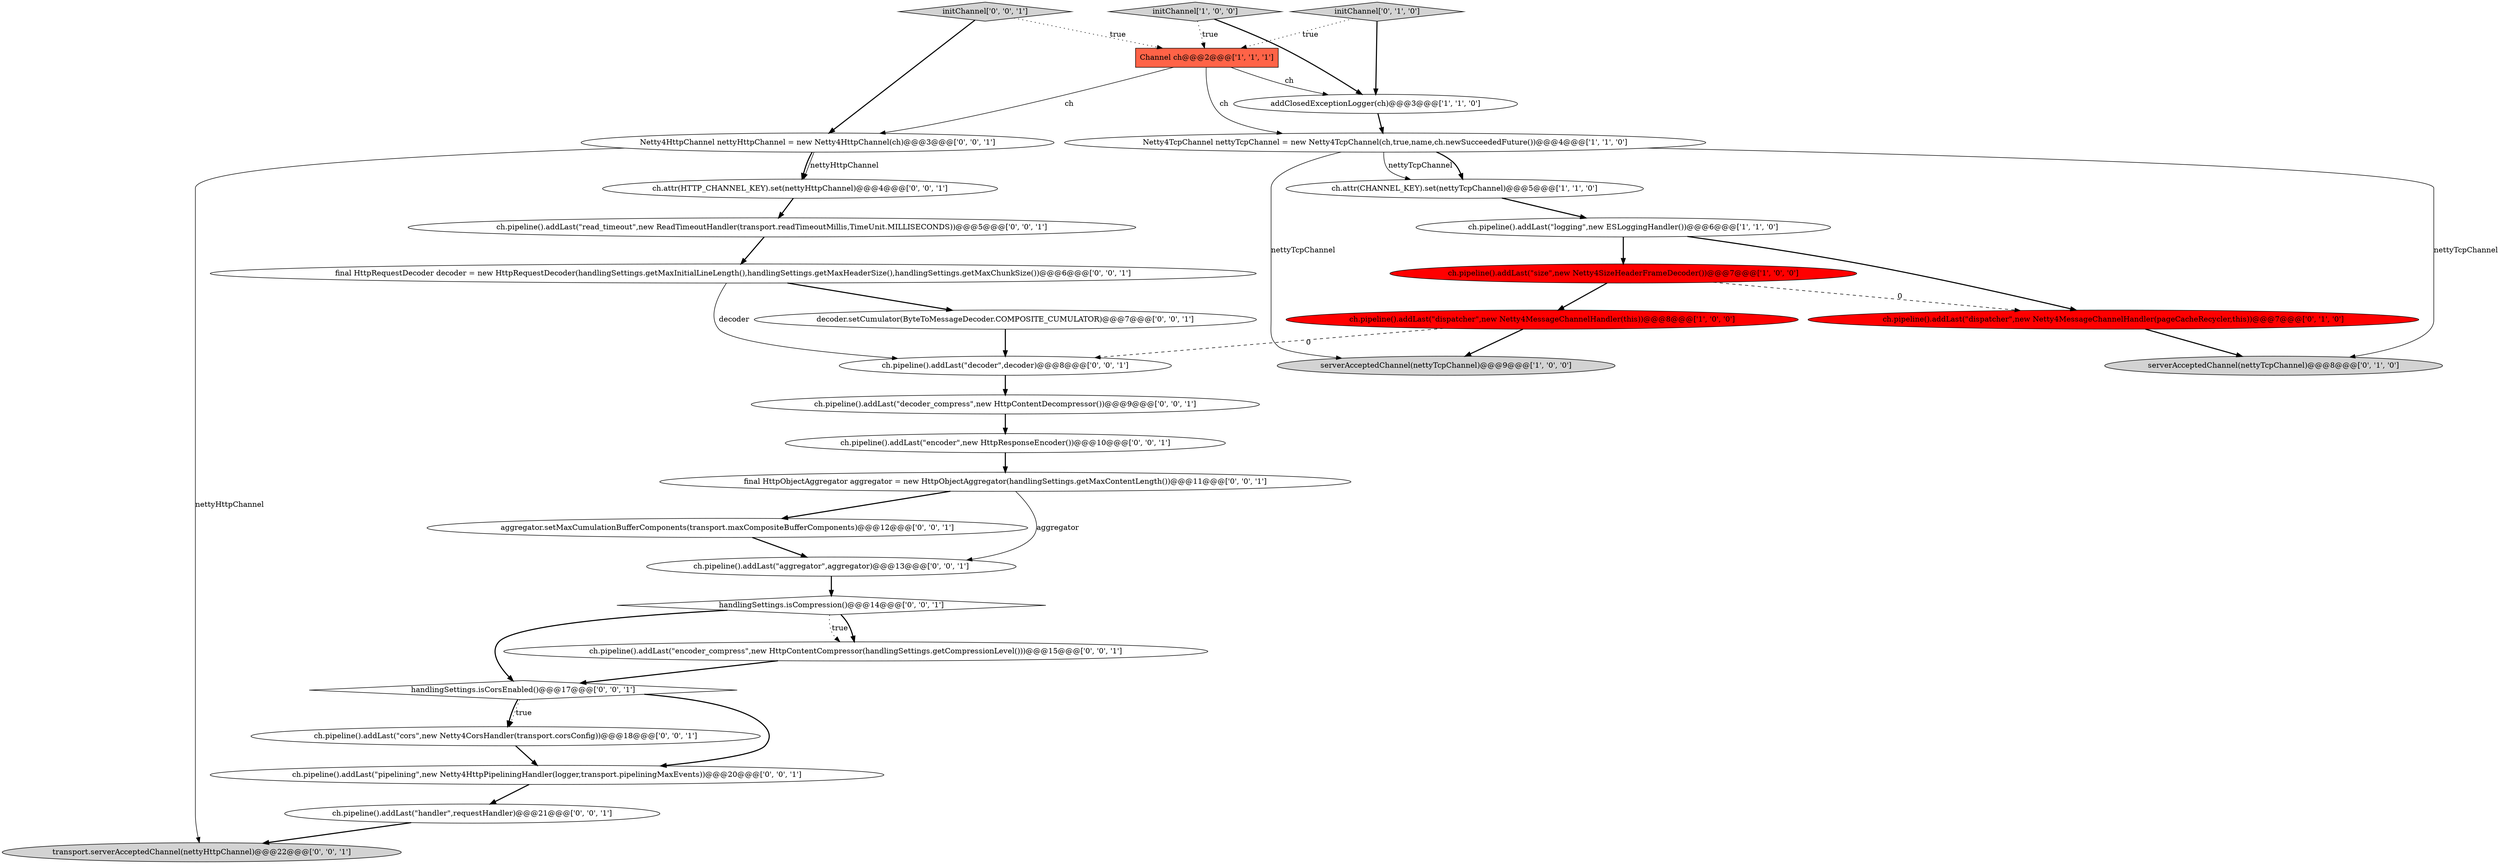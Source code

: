 digraph {
10 [style = filled, label = "serverAcceptedChannel(nettyTcpChannel)@@@8@@@['0', '1', '0']", fillcolor = lightgray, shape = ellipse image = "AAA0AAABBB2BBB"];
21 [style = filled, label = "initChannel['0', '0', '1']", fillcolor = lightgray, shape = diamond image = "AAA0AAABBB3BBB"];
4 [style = filled, label = "serverAcceptedChannel(nettyTcpChannel)@@@9@@@['1', '0', '0']", fillcolor = lightgray, shape = ellipse image = "AAA0AAABBB1BBB"];
18 [style = filled, label = "ch.pipeline().addLast(\"handler\",requestHandler)@@@21@@@['0', '0', '1']", fillcolor = white, shape = ellipse image = "AAA0AAABBB3BBB"];
16 [style = filled, label = "ch.pipeline().addLast(\"read_timeout\",new ReadTimeoutHandler(transport.readTimeoutMillis,TimeUnit.MILLISECONDS))@@@5@@@['0', '0', '1']", fillcolor = white, shape = ellipse image = "AAA0AAABBB3BBB"];
30 [style = filled, label = "final HttpRequestDecoder decoder = new HttpRequestDecoder(handlingSettings.getMaxInitialLineLength(),handlingSettings.getMaxHeaderSize(),handlingSettings.getMaxChunkSize())@@@6@@@['0', '0', '1']", fillcolor = white, shape = ellipse image = "AAA0AAABBB3BBB"];
24 [style = filled, label = "ch.pipeline().addLast(\"decoder\",decoder)@@@8@@@['0', '0', '1']", fillcolor = white, shape = ellipse image = "AAA0AAABBB3BBB"];
23 [style = filled, label = "ch.attr(HTTP_CHANNEL_KEY).set(nettyHttpChannel)@@@4@@@['0', '0', '1']", fillcolor = white, shape = ellipse image = "AAA0AAABBB3BBB"];
14 [style = filled, label = "handlingSettings.isCompression()@@@14@@@['0', '0', '1']", fillcolor = white, shape = diamond image = "AAA0AAABBB3BBB"];
15 [style = filled, label = "ch.pipeline().addLast(\"cors\",new Netty4CorsHandler(transport.corsConfig))@@@18@@@['0', '0', '1']", fillcolor = white, shape = ellipse image = "AAA0AAABBB3BBB"];
28 [style = filled, label = "handlingSettings.isCorsEnabled()@@@17@@@['0', '0', '1']", fillcolor = white, shape = diamond image = "AAA0AAABBB3BBB"];
3 [style = filled, label = "ch.pipeline().addLast(\"logging\",new ESLoggingHandler())@@@6@@@['1', '1', '0']", fillcolor = white, shape = ellipse image = "AAA0AAABBB1BBB"];
8 [style = filled, label = "ch.attr(CHANNEL_KEY).set(nettyTcpChannel)@@@5@@@['1', '1', '0']", fillcolor = white, shape = ellipse image = "AAA0AAABBB1BBB"];
22 [style = filled, label = "aggregator.setMaxCumulationBufferComponents(transport.maxCompositeBufferComponents)@@@12@@@['0', '0', '1']", fillcolor = white, shape = ellipse image = "AAA0AAABBB3BBB"];
7 [style = filled, label = "Netty4TcpChannel nettyTcpChannel = new Netty4TcpChannel(ch,true,name,ch.newSucceededFuture())@@@4@@@['1', '1', '0']", fillcolor = white, shape = ellipse image = "AAA0AAABBB1BBB"];
6 [style = filled, label = "ch.pipeline().addLast(\"size\",new Netty4SizeHeaderFrameDecoder())@@@7@@@['1', '0', '0']", fillcolor = red, shape = ellipse image = "AAA1AAABBB1BBB"];
5 [style = filled, label = "Channel ch@@@2@@@['1', '1', '1']", fillcolor = tomato, shape = box image = "AAA0AAABBB1BBB"];
12 [style = filled, label = "decoder.setCumulator(ByteToMessageDecoder.COMPOSITE_CUMULATOR)@@@7@@@['0', '0', '1']", fillcolor = white, shape = ellipse image = "AAA0AAABBB3BBB"];
26 [style = filled, label = "ch.pipeline().addLast(\"encoder_compress\",new HttpContentCompressor(handlingSettings.getCompressionLevel()))@@@15@@@['0', '0', '1']", fillcolor = white, shape = ellipse image = "AAA0AAABBB3BBB"];
1 [style = filled, label = "ch.pipeline().addLast(\"dispatcher\",new Netty4MessageChannelHandler(this))@@@8@@@['1', '0', '0']", fillcolor = red, shape = ellipse image = "AAA1AAABBB1BBB"];
0 [style = filled, label = "initChannel['1', '0', '0']", fillcolor = lightgray, shape = diamond image = "AAA0AAABBB1BBB"];
19 [style = filled, label = "ch.pipeline().addLast(\"encoder\",new HttpResponseEncoder())@@@10@@@['0', '0', '1']", fillcolor = white, shape = ellipse image = "AAA0AAABBB3BBB"];
29 [style = filled, label = "transport.serverAcceptedChannel(nettyHttpChannel)@@@22@@@['0', '0', '1']", fillcolor = lightgray, shape = ellipse image = "AAA0AAABBB3BBB"];
11 [style = filled, label = "ch.pipeline().addLast(\"dispatcher\",new Netty4MessageChannelHandler(pageCacheRecycler,this))@@@7@@@['0', '1', '0']", fillcolor = red, shape = ellipse image = "AAA1AAABBB2BBB"];
13 [style = filled, label = "ch.pipeline().addLast(\"pipelining\",new Netty4HttpPipeliningHandler(logger,transport.pipeliningMaxEvents))@@@20@@@['0', '0', '1']", fillcolor = white, shape = ellipse image = "AAA0AAABBB3BBB"];
17 [style = filled, label = "Netty4HttpChannel nettyHttpChannel = new Netty4HttpChannel(ch)@@@3@@@['0', '0', '1']", fillcolor = white, shape = ellipse image = "AAA0AAABBB3BBB"];
20 [style = filled, label = "final HttpObjectAggregator aggregator = new HttpObjectAggregator(handlingSettings.getMaxContentLength())@@@11@@@['0', '0', '1']", fillcolor = white, shape = ellipse image = "AAA0AAABBB3BBB"];
25 [style = filled, label = "ch.pipeline().addLast(\"aggregator\",aggregator)@@@13@@@['0', '0', '1']", fillcolor = white, shape = ellipse image = "AAA0AAABBB3BBB"];
2 [style = filled, label = "addClosedExceptionLogger(ch)@@@3@@@['1', '1', '0']", fillcolor = white, shape = ellipse image = "AAA0AAABBB1BBB"];
9 [style = filled, label = "initChannel['0', '1', '0']", fillcolor = lightgray, shape = diamond image = "AAA0AAABBB2BBB"];
27 [style = filled, label = "ch.pipeline().addLast(\"decoder_compress\",new HttpContentDecompressor())@@@9@@@['0', '0', '1']", fillcolor = white, shape = ellipse image = "AAA0AAABBB3BBB"];
22->25 [style = bold, label=""];
1->4 [style = bold, label=""];
23->16 [style = bold, label=""];
15->13 [style = bold, label=""];
28->15 [style = bold, label=""];
0->5 [style = dotted, label="true"];
17->23 [style = solid, label="nettyHttpChannel"];
9->2 [style = bold, label=""];
14->26 [style = dotted, label="true"];
19->20 [style = bold, label=""];
0->2 [style = bold, label=""];
8->3 [style = bold, label=""];
28->15 [style = dotted, label="true"];
20->25 [style = solid, label="aggregator"];
3->11 [style = bold, label=""];
6->11 [style = dashed, label="0"];
5->7 [style = solid, label="ch"];
3->6 [style = bold, label=""];
5->2 [style = solid, label="ch"];
14->28 [style = bold, label=""];
28->13 [style = bold, label=""];
7->8 [style = solid, label="nettyTcpChannel"];
25->14 [style = bold, label=""];
7->10 [style = solid, label="nettyTcpChannel"];
12->24 [style = bold, label=""];
7->8 [style = bold, label=""];
17->29 [style = solid, label="nettyHttpChannel"];
17->23 [style = bold, label=""];
20->22 [style = bold, label=""];
14->26 [style = bold, label=""];
6->1 [style = bold, label=""];
18->29 [style = bold, label=""];
9->5 [style = dotted, label="true"];
30->12 [style = bold, label=""];
7->4 [style = solid, label="nettyTcpChannel"];
30->24 [style = solid, label="decoder"];
11->10 [style = bold, label=""];
1->24 [style = dashed, label="0"];
16->30 [style = bold, label=""];
27->19 [style = bold, label=""];
26->28 [style = bold, label=""];
2->7 [style = bold, label=""];
21->17 [style = bold, label=""];
24->27 [style = bold, label=""];
13->18 [style = bold, label=""];
21->5 [style = dotted, label="true"];
5->17 [style = solid, label="ch"];
}
